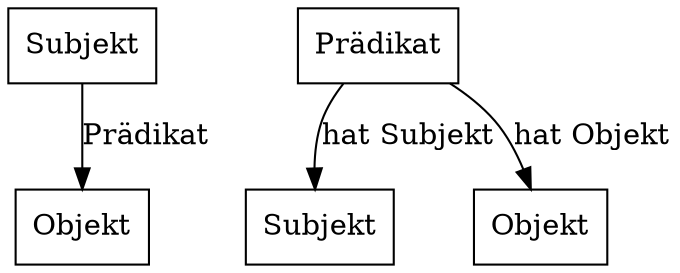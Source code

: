 digraph G {
    node [shape="box"]

    Subjekt1[label=<Subjekt>]
    Objekt1[label=<Objekt>]

    Subjekt1 -> Objekt1[label="Prädikat"]

    Prädikat -> Subjekt[label="hat Subjekt"]
    Prädikat -> Objekt[label="hat Objekt"]
}

